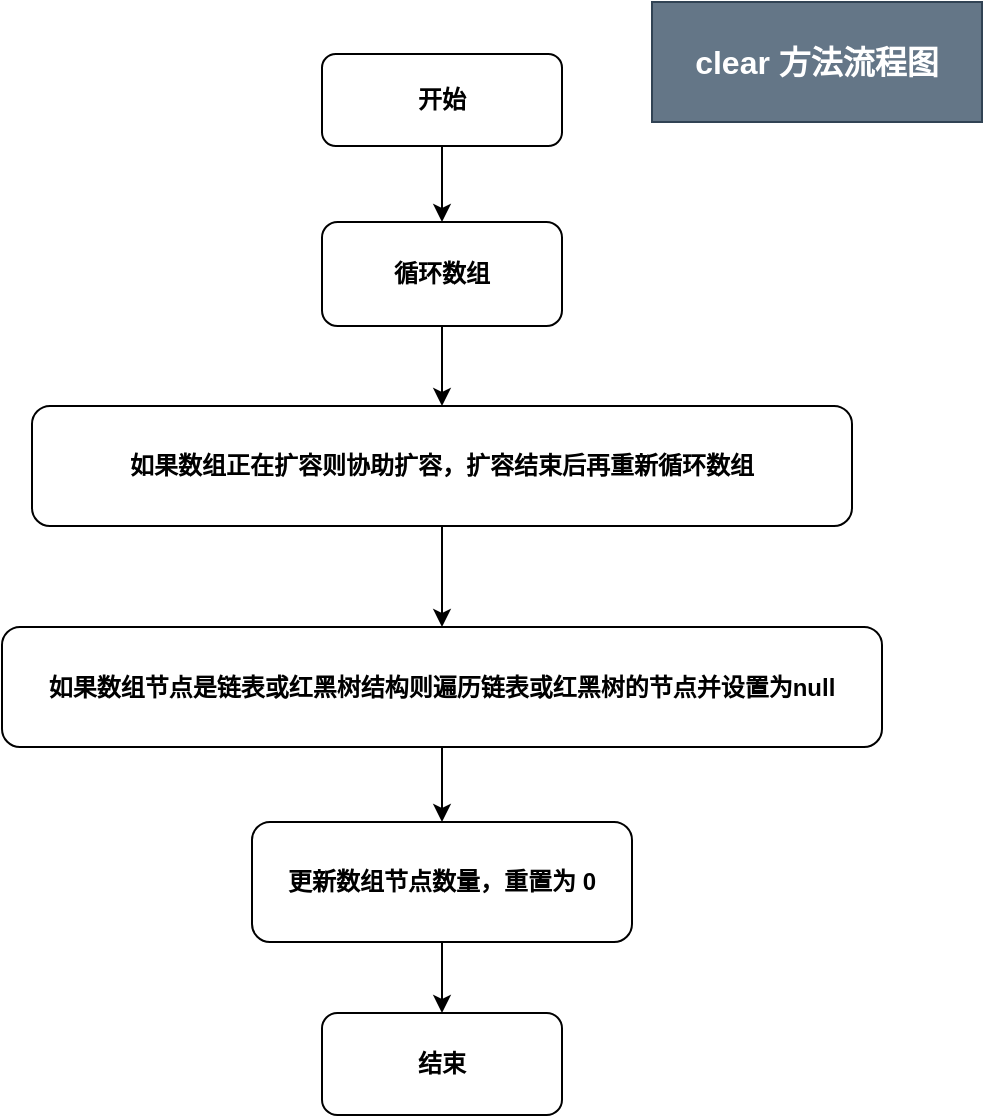 <mxfile version="12.2.2" type="device" pages="1"><diagram id="KT7Blh9loae-aieQYGuT" name="Page-1"><mxGraphModel dx="1072" dy="792" grid="1" gridSize="10" guides="1" tooltips="1" connect="1" arrows="1" fold="1" page="1" pageScale="1" pageWidth="827" pageHeight="1169" math="0" shadow="0"><root><mxCell id="0"/><mxCell id="1" parent="0"/><mxCell id="Lu8ne7rRlr-S7f6vB2e5-1" style="edgeStyle=orthogonalEdgeStyle;rounded=0;orthogonalLoop=1;jettySize=auto;html=1;exitX=0.5;exitY=1;exitDx=0;exitDy=0;fontStyle=1" parent="1" source="Lu8ne7rRlr-S7f6vB2e5-2" target="Lu8ne7rRlr-S7f6vB2e5-5" edge="1"><mxGeometry relative="1" as="geometry"/></mxCell><mxCell id="Lu8ne7rRlr-S7f6vB2e5-2" value="开始" style="rounded=1;whiteSpace=wrap;html=1;fontStyle=1" parent="1" vertex="1"><mxGeometry x="915" y="156" width="120" height="46" as="geometry"/></mxCell><mxCell id="Lu8ne7rRlr-S7f6vB2e5-3" value="结束" style="rounded=1;whiteSpace=wrap;html=1;fontStyle=1" parent="1" vertex="1"><mxGeometry x="915" y="635.5" width="120" height="51" as="geometry"/></mxCell><mxCell id="Lu8ne7rRlr-S7f6vB2e5-4" style="edgeStyle=orthogonalEdgeStyle;rounded=0;orthogonalLoop=1;jettySize=auto;html=1;exitX=0.5;exitY=1;exitDx=0;exitDy=0;fontStyle=1" parent="1" source="Lu8ne7rRlr-S7f6vB2e5-5" target="Lu8ne7rRlr-S7f6vB2e5-7" edge="1"><mxGeometry relative="1" as="geometry"/></mxCell><mxCell id="Lu8ne7rRlr-S7f6vB2e5-5" value="循环数组" style="rounded=1;whiteSpace=wrap;html=1;fontStyle=1" parent="1" vertex="1"><mxGeometry x="915" y="240" width="120" height="52" as="geometry"/></mxCell><mxCell id="Lu8ne7rRlr-S7f6vB2e5-6" style="edgeStyle=orthogonalEdgeStyle;rounded=0;orthogonalLoop=1;jettySize=auto;html=1;exitX=0.5;exitY=1;exitDx=0;exitDy=0;fontStyle=1" parent="1" source="Lu8ne7rRlr-S7f6vB2e5-7" target="Lu8ne7rRlr-S7f6vB2e5-9" edge="1"><mxGeometry relative="1" as="geometry"/></mxCell><mxCell id="Lu8ne7rRlr-S7f6vB2e5-7" value="如果数组正在扩容则协助扩容，扩容结束后再重新循环数组" style="rounded=1;whiteSpace=wrap;html=1;fontStyle=1" parent="1" vertex="1"><mxGeometry x="770" y="332" width="410" height="60" as="geometry"/></mxCell><mxCell id="Lu8ne7rRlr-S7f6vB2e5-8" style="edgeStyle=orthogonalEdgeStyle;rounded=0;orthogonalLoop=1;jettySize=auto;html=1;exitX=0.5;exitY=1;exitDx=0;exitDy=0;fontStyle=1" parent="1" source="Lu8ne7rRlr-S7f6vB2e5-9" target="Lu8ne7rRlr-S7f6vB2e5-11" edge="1"><mxGeometry relative="1" as="geometry"/></mxCell><mxCell id="Lu8ne7rRlr-S7f6vB2e5-9" value="如果数组节点是链表或红黑树结构则遍历链表或红黑树的节点并设置为null" style="rounded=1;whiteSpace=wrap;html=1;fontStyle=1" parent="1" vertex="1"><mxGeometry x="755" y="442.5" width="440" height="60" as="geometry"/></mxCell><mxCell id="Lu8ne7rRlr-S7f6vB2e5-10" style="edgeStyle=orthogonalEdgeStyle;rounded=0;orthogonalLoop=1;jettySize=auto;html=1;exitX=0.5;exitY=1;exitDx=0;exitDy=0;fontStyle=1" parent="1" source="Lu8ne7rRlr-S7f6vB2e5-11" target="Lu8ne7rRlr-S7f6vB2e5-3" edge="1"><mxGeometry relative="1" as="geometry"/></mxCell><mxCell id="Lu8ne7rRlr-S7f6vB2e5-11" value="&lt;span style=&quot;white-space: normal;&quot;&gt;更新数组节点数量，重置为 0&lt;/span&gt;" style="rounded=1;whiteSpace=wrap;html=1;fontStyle=1" parent="1" vertex="1"><mxGeometry x="880" y="540" width="190" height="60" as="geometry"/></mxCell><mxCell id="-rBdc1jEeY2HPk0aoKOS-1" value="&lt;font style=&quot;font-size: 16px&quot;&gt;clear 方法流程图&lt;/font&gt;" style="rounded=0;whiteSpace=wrap;html=1;fontStyle=1;fillColor=#647687;strokeColor=#314354;fontColor=#ffffff;" parent="1" vertex="1"><mxGeometry x="1080" y="130" width="165" height="60" as="geometry"/></mxCell></root></mxGraphModel></diagram></mxfile>